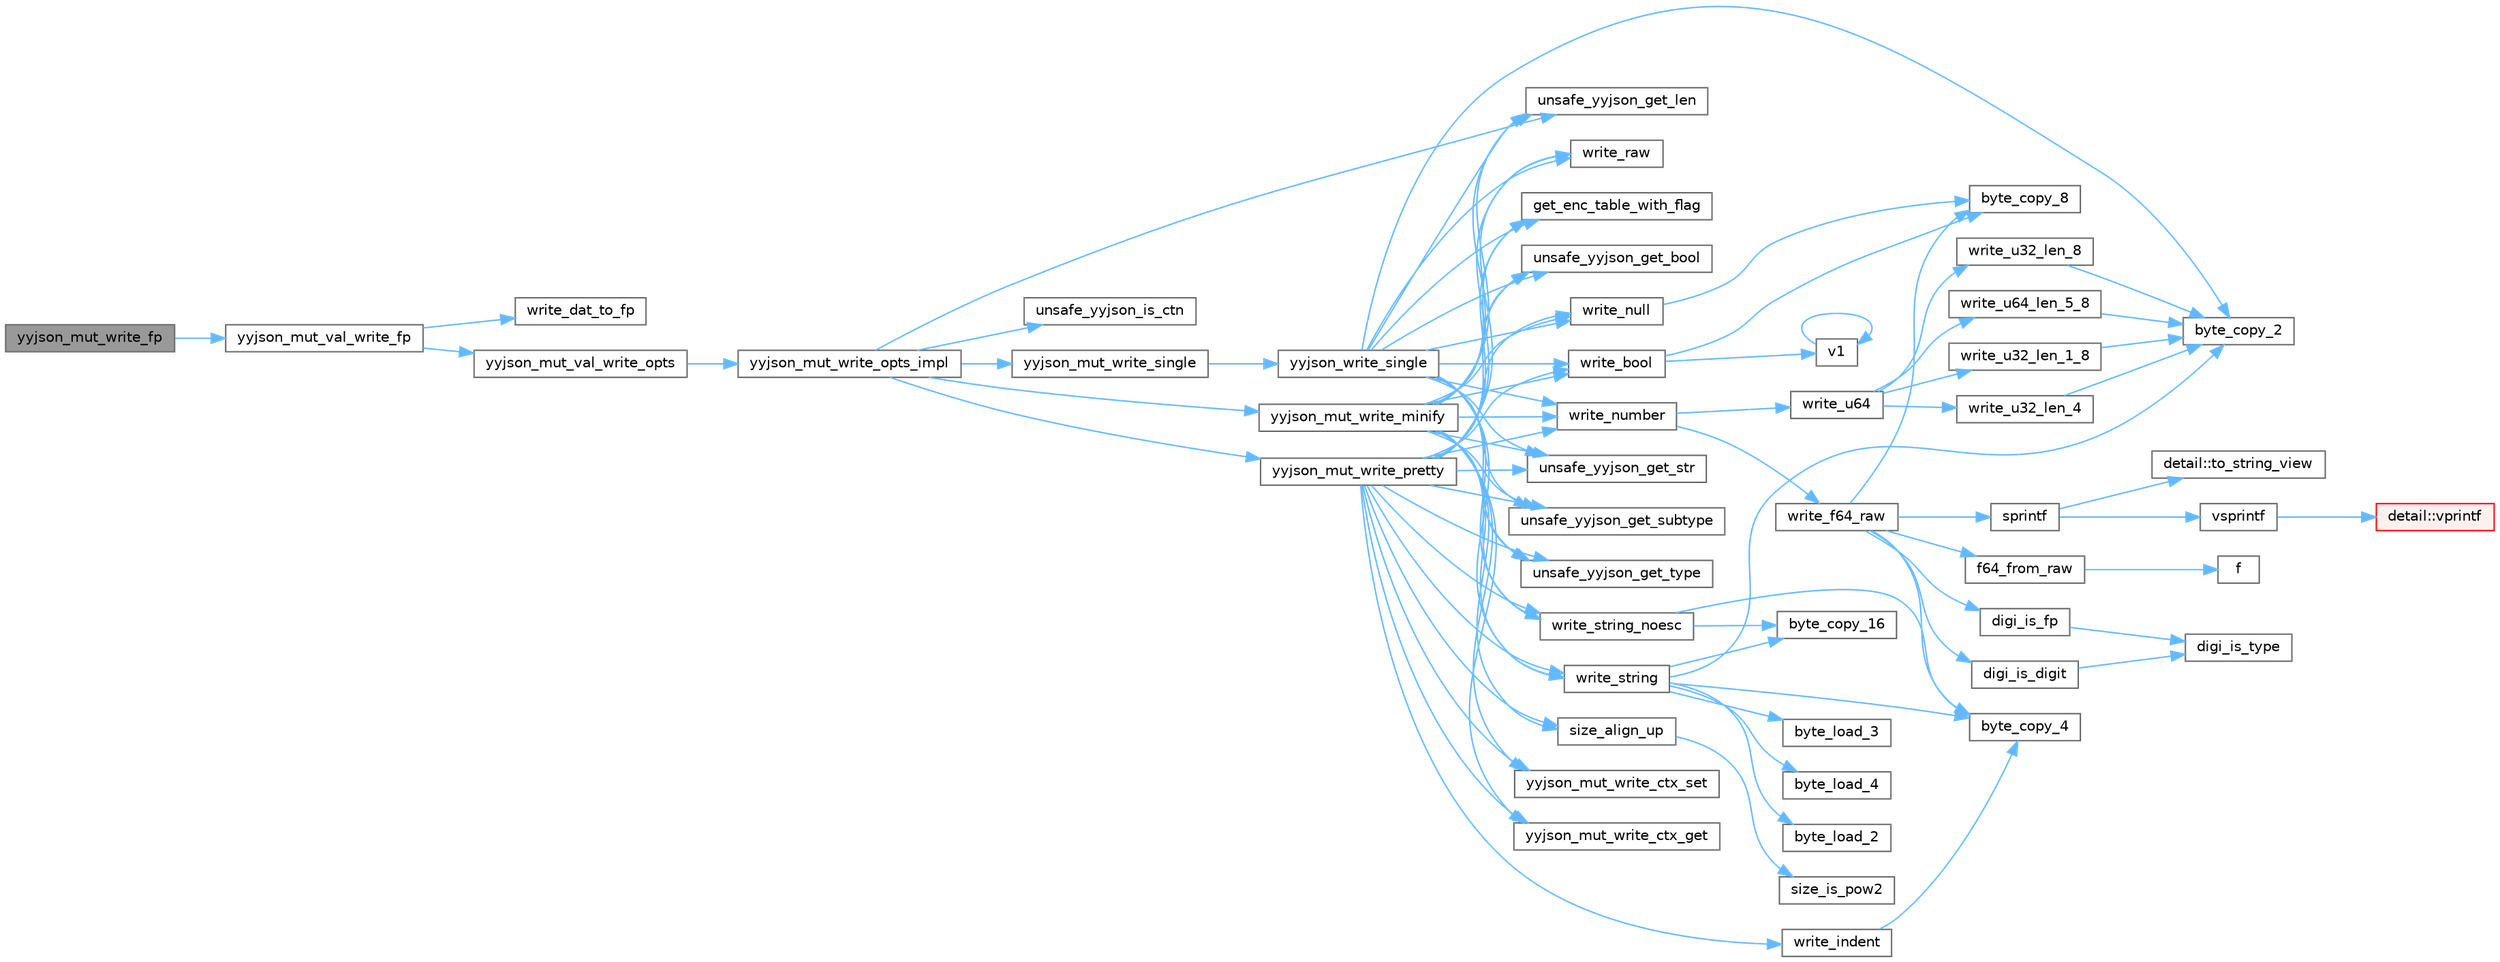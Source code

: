 digraph "yyjson_mut_write_fp"
{
 // LATEX_PDF_SIZE
  bgcolor="transparent";
  edge [fontname=Helvetica,fontsize=10,labelfontname=Helvetica,labelfontsize=10];
  node [fontname=Helvetica,fontsize=10,shape=box,height=0.2,width=0.4];
  rankdir="LR";
  Node1 [id="Node000001",label="yyjson_mut_write_fp",height=0.2,width=0.4,color="gray40", fillcolor="grey60", style="filled", fontcolor="black",tooltip=" "];
  Node1 -> Node2 [id="edge91_Node000001_Node000002",color="steelblue1",style="solid",tooltip=" "];
  Node2 [id="Node000002",label="yyjson_mut_val_write_fp",height=0.2,width=0.4,color="grey40", fillcolor="white", style="filled",URL="$yyjson_8c.html#a82f73dbfe7f54e87583d8d6547999b24",tooltip=" "];
  Node2 -> Node3 [id="edge92_Node000002_Node000003",color="steelblue1",style="solid",tooltip=" "];
  Node3 [id="Node000003",label="write_dat_to_fp",height=0.2,width=0.4,color="grey40", fillcolor="white", style="filled",URL="$yyjson_8c.html#ad690a3fae62493028794a8455204c167",tooltip=" "];
  Node2 -> Node4 [id="edge93_Node000002_Node000004",color="steelblue1",style="solid",tooltip=" "];
  Node4 [id="Node000004",label="yyjson_mut_val_write_opts",height=0.2,width=0.4,color="grey40", fillcolor="white", style="filled",URL="$yyjson_8c.html#aa81190c624ca865e34e8492c4987feef",tooltip=" "];
  Node4 -> Node5 [id="edge94_Node000004_Node000005",color="steelblue1",style="solid",tooltip=" "];
  Node5 [id="Node000005",label="yyjson_mut_write_opts_impl",height=0.2,width=0.4,color="grey40", fillcolor="white", style="filled",URL="$yyjson_8c.html#a9419498fed912dda63693d15ff91c74c",tooltip=" "];
  Node5 -> Node6 [id="edge95_Node000005_Node000006",color="steelblue1",style="solid",tooltip=" "];
  Node6 [id="Node000006",label="unsafe_yyjson_get_len",height=0.2,width=0.4,color="grey40", fillcolor="white", style="filled",URL="$yyjson_8h.html#a445bf8a7f9981e4797bf95db944ddf8f",tooltip=" "];
  Node5 -> Node7 [id="edge96_Node000005_Node000007",color="steelblue1",style="solid",tooltip=" "];
  Node7 [id="Node000007",label="unsafe_yyjson_is_ctn",height=0.2,width=0.4,color="grey40", fillcolor="white", style="filled",URL="$yyjson_8h.html#afe1e8995e63d29297d569c4a848bf5a2",tooltip=" "];
  Node5 -> Node8 [id="edge97_Node000005_Node000008",color="steelblue1",style="solid",tooltip=" "];
  Node8 [id="Node000008",label="yyjson_mut_write_minify",height=0.2,width=0.4,color="grey40", fillcolor="white", style="filled",URL="$yyjson_8c.html#a41b0f7caeaed5e6075fdbad6e37daa44",tooltip=" "];
  Node8 -> Node9 [id="edge98_Node000008_Node000009",color="steelblue1",style="solid",tooltip=" "];
  Node9 [id="Node000009",label="get_enc_table_with_flag",height=0.2,width=0.4,color="grey40", fillcolor="white", style="filled",URL="$yyjson_8c.html#a4b810e39a1c70f479ea48f4b6be239b0",tooltip=" "];
  Node8 -> Node10 [id="edge99_Node000008_Node000010",color="steelblue1",style="solid",tooltip=" "];
  Node10 [id="Node000010",label="size_align_up",height=0.2,width=0.4,color="grey40", fillcolor="white", style="filled",URL="$yyjson_8c.html#aee0ecba3f0e01a145a4bd084c40b53b6",tooltip=" "];
  Node10 -> Node11 [id="edge100_Node000010_Node000011",color="steelblue1",style="solid",tooltip=" "];
  Node11 [id="Node000011",label="size_is_pow2",height=0.2,width=0.4,color="grey40", fillcolor="white", style="filled",URL="$yyjson_8c.html#a9c435a75a5fc566d5382ba2646704a18",tooltip=" "];
  Node8 -> Node12 [id="edge101_Node000008_Node000012",color="steelblue1",style="solid",tooltip=" "];
  Node12 [id="Node000012",label="unsafe_yyjson_get_bool",height=0.2,width=0.4,color="grey40", fillcolor="white", style="filled",URL="$yyjson_8h.html#a3ef8c1e13a7f67eead2d945125769f90",tooltip=" "];
  Node8 -> Node6 [id="edge102_Node000008_Node000006",color="steelblue1",style="solid",tooltip=" "];
  Node8 -> Node13 [id="edge103_Node000008_Node000013",color="steelblue1",style="solid",tooltip=" "];
  Node13 [id="Node000013",label="unsafe_yyjson_get_str",height=0.2,width=0.4,color="grey40", fillcolor="white", style="filled",URL="$yyjson_8h.html#a879b3c14194afd5b60d663640998c020",tooltip=" "];
  Node8 -> Node14 [id="edge104_Node000008_Node000014",color="steelblue1",style="solid",tooltip=" "];
  Node14 [id="Node000014",label="unsafe_yyjson_get_subtype",height=0.2,width=0.4,color="grey40", fillcolor="white", style="filled",URL="$yyjson_8h.html#a735848e46f26bfe3dfb333c7f890205e",tooltip=" "];
  Node8 -> Node15 [id="edge105_Node000008_Node000015",color="steelblue1",style="solid",tooltip=" "];
  Node15 [id="Node000015",label="unsafe_yyjson_get_type",height=0.2,width=0.4,color="grey40", fillcolor="white", style="filled",URL="$yyjson_8h.html#a25aa2b2a33dccb9af7da4576b3cbe6ab",tooltip=" "];
  Node8 -> Node16 [id="edge106_Node000008_Node000016",color="steelblue1",style="solid",tooltip=" "];
  Node16 [id="Node000016",label="write_bool",height=0.2,width=0.4,color="grey40", fillcolor="white", style="filled",URL="$yyjson_8c.html#a8f48aafc5963521f3da75e2448f0d084",tooltip=" "];
  Node16 -> Node17 [id="edge107_Node000016_Node000017",color="steelblue1",style="solid",tooltip=" "];
  Node17 [id="Node000017",label="byte_copy_8",height=0.2,width=0.4,color="grey40", fillcolor="white", style="filled",URL="$yyjson_8c.html#a03dd49c937c12d9a85deaac184d25eb9",tooltip=" "];
  Node16 -> Node18 [id="edge108_Node000016_Node000018",color="steelblue1",style="solid",tooltip=" "];
  Node18 [id="Node000018",label="v1",height=0.2,width=0.4,color="grey40", fillcolor="white", style="filled",URL="$_tutorial___reshape_mat2_vec_8cpp.html#a10bd710692c91bc238f2e1da77730678",tooltip=" "];
  Node18 -> Node18 [id="edge109_Node000018_Node000018",color="steelblue1",style="solid",tooltip=" "];
  Node8 -> Node19 [id="edge110_Node000008_Node000019",color="steelblue1",style="solid",tooltip=" "];
  Node19 [id="Node000019",label="write_null",height=0.2,width=0.4,color="grey40", fillcolor="white", style="filled",URL="$yyjson_8c.html#a9ab2502373a7c2ad7decc10b76c47043",tooltip=" "];
  Node19 -> Node17 [id="edge111_Node000019_Node000017",color="steelblue1",style="solid",tooltip=" "];
  Node8 -> Node20 [id="edge112_Node000008_Node000020",color="steelblue1",style="solid",tooltip=" "];
  Node20 [id="Node000020",label="write_number",height=0.2,width=0.4,color="grey40", fillcolor="white", style="filled",URL="$yyjson_8c.html#a7a6eb98c82d060a1b4b1b25ae9169770",tooltip=" "];
  Node20 -> Node21 [id="edge113_Node000020_Node000021",color="steelblue1",style="solid",tooltip=" "];
  Node21 [id="Node000021",label="write_f64_raw",height=0.2,width=0.4,color="grey40", fillcolor="white", style="filled",URL="$yyjson_8c.html#a429024eddbd3335464adf309aef2db7f",tooltip=" "];
  Node21 -> Node22 [id="edge114_Node000021_Node000022",color="steelblue1",style="solid",tooltip=" "];
  Node22 [id="Node000022",label="byte_copy_4",height=0.2,width=0.4,color="grey40", fillcolor="white", style="filled",URL="$yyjson_8c.html#a98219967baeab34ab615b4ccda0df146",tooltip=" "];
  Node21 -> Node17 [id="edge115_Node000021_Node000017",color="steelblue1",style="solid",tooltip=" "];
  Node21 -> Node23 [id="edge116_Node000021_Node000023",color="steelblue1",style="solid",tooltip=" "];
  Node23 [id="Node000023",label="digi_is_digit",height=0.2,width=0.4,color="grey40", fillcolor="white", style="filled",URL="$yyjson_8c.html#ac16e36c200b16a17041aac1ed37276d7",tooltip=" "];
  Node23 -> Node24 [id="edge117_Node000023_Node000024",color="steelblue1",style="solid",tooltip=" "];
  Node24 [id="Node000024",label="digi_is_type",height=0.2,width=0.4,color="grey40", fillcolor="white", style="filled",URL="$yyjson_8c.html#aae236fd488306e08c5844189ad6d6570",tooltip=" "];
  Node21 -> Node25 [id="edge118_Node000021_Node000025",color="steelblue1",style="solid",tooltip=" "];
  Node25 [id="Node000025",label="digi_is_fp",height=0.2,width=0.4,color="grey40", fillcolor="white", style="filled",URL="$yyjson_8c.html#ac38bca46c8cbb1107ca4188d2eb4fcbe",tooltip=" "];
  Node25 -> Node24 [id="edge119_Node000025_Node000024",color="steelblue1",style="solid",tooltip=" "];
  Node21 -> Node26 [id="edge120_Node000021_Node000026",color="steelblue1",style="solid",tooltip=" "];
  Node26 [id="Node000026",label="f64_from_raw",height=0.2,width=0.4,color="grey40", fillcolor="white", style="filled",URL="$yyjson_8c.html#a7d61d2afe6fefb1935af9086d95ee8a8",tooltip=" "];
  Node26 -> Node27 [id="edge121_Node000026_Node000027",color="steelblue1",style="solid",tooltip=" "];
  Node27 [id="Node000027",label="f",height=0.2,width=0.4,color="grey40", fillcolor="white", style="filled",URL="$cxx11__tensor__map_8cpp.html#a7f507fea02198f6cb81c86640c7b1a4e",tooltip=" "];
  Node21 -> Node28 [id="edge122_Node000021_Node000028",color="steelblue1",style="solid",tooltip=" "];
  Node28 [id="Node000028",label="sprintf",height=0.2,width=0.4,color="grey40", fillcolor="white", style="filled",URL="$printf_8h.html#aa7d2e7e454d3fe606a71504a119dc894",tooltip=" "];
  Node28 -> Node29 [id="edge123_Node000028_Node000029",color="steelblue1",style="solid",tooltip=" "];
  Node29 [id="Node000029",label="detail::to_string_view",height=0.2,width=0.4,color="grey40", fillcolor="white", style="filled",URL="$namespacedetail.html#abeae79fa3e1eded2d8fbd56cc9f0960e",tooltip=" "];
  Node28 -> Node30 [id="edge124_Node000028_Node000030",color="steelblue1",style="solid",tooltip=" "];
  Node30 [id="Node000030",label="vsprintf",height=0.2,width=0.4,color="grey40", fillcolor="white", style="filled",URL="$printf_8h.html#a5e1075a6c1fce5050424f97a2fac648f",tooltip=" "];
  Node30 -> Node31 [id="edge125_Node000030_Node000031",color="steelblue1",style="solid",tooltip=" "];
  Node31 [id="Node000031",label="detail::vprintf",height=0.2,width=0.4,color="red", fillcolor="#FFF0F0", style="filled",URL="$namespacedetail.html#a1c8c2218e4c822aa8f743fb9c573717f",tooltip=" "];
  Node20 -> Node58 [id="edge126_Node000020_Node000058",color="steelblue1",style="solid",tooltip=" "];
  Node58 [id="Node000058",label="write_u64",height=0.2,width=0.4,color="grey40", fillcolor="white", style="filled",URL="$yyjson_8c.html#aa2f06c8a20b378eb29cfe95d0af5c95e",tooltip=" "];
  Node58 -> Node59 [id="edge127_Node000058_Node000059",color="steelblue1",style="solid",tooltip=" "];
  Node59 [id="Node000059",label="write_u32_len_1_8",height=0.2,width=0.4,color="grey40", fillcolor="white", style="filled",URL="$yyjson_8c.html#a5a7d8b8a37067ca47adb0b419814ef9a",tooltip=" "];
  Node59 -> Node60 [id="edge128_Node000059_Node000060",color="steelblue1",style="solid",tooltip=" "];
  Node60 [id="Node000060",label="byte_copy_2",height=0.2,width=0.4,color="grey40", fillcolor="white", style="filled",URL="$yyjson_8c.html#ac6a11726824f52b6413a67488f5a3152",tooltip=" "];
  Node58 -> Node61 [id="edge129_Node000058_Node000061",color="steelblue1",style="solid",tooltip=" "];
  Node61 [id="Node000061",label="write_u32_len_4",height=0.2,width=0.4,color="grey40", fillcolor="white", style="filled",URL="$yyjson_8c.html#ae5ef2b18cbf8ab8c261b23aab6d3bea3",tooltip=" "];
  Node61 -> Node60 [id="edge130_Node000061_Node000060",color="steelblue1",style="solid",tooltip=" "];
  Node58 -> Node62 [id="edge131_Node000058_Node000062",color="steelblue1",style="solid",tooltip=" "];
  Node62 [id="Node000062",label="write_u32_len_8",height=0.2,width=0.4,color="grey40", fillcolor="white", style="filled",URL="$yyjson_8c.html#ab1d9fcbafc860e770ed5aa9fc70577fc",tooltip=" "];
  Node62 -> Node60 [id="edge132_Node000062_Node000060",color="steelblue1",style="solid",tooltip=" "];
  Node58 -> Node63 [id="edge133_Node000058_Node000063",color="steelblue1",style="solid",tooltip=" "];
  Node63 [id="Node000063",label="write_u64_len_5_8",height=0.2,width=0.4,color="grey40", fillcolor="white", style="filled",URL="$yyjson_8c.html#a5b33c978167aa4a5c34d27715c133757",tooltip=" "];
  Node63 -> Node60 [id="edge134_Node000063_Node000060",color="steelblue1",style="solid",tooltip=" "];
  Node8 -> Node64 [id="edge135_Node000008_Node000064",color="steelblue1",style="solid",tooltip=" "];
  Node64 [id="Node000064",label="write_raw",height=0.2,width=0.4,color="grey40", fillcolor="white", style="filled",URL="$yyjson_8c.html#a595a43099038f73ab0af2b4209b1f0fd",tooltip=" "];
  Node8 -> Node65 [id="edge136_Node000008_Node000065",color="steelblue1",style="solid",tooltip=" "];
  Node65 [id="Node000065",label="write_string",height=0.2,width=0.4,color="grey40", fillcolor="white", style="filled",URL="$yyjson_8c.html#a1aadf662e6fc22a6419db27146e38472",tooltip=" "];
  Node65 -> Node66 [id="edge137_Node000065_Node000066",color="steelblue1",style="solid",tooltip=" "];
  Node66 [id="Node000066",label="byte_copy_16",height=0.2,width=0.4,color="grey40", fillcolor="white", style="filled",URL="$yyjson_8c.html#a1720d43cc1ae5984a4e5751dbe7301a0",tooltip=" "];
  Node65 -> Node60 [id="edge138_Node000065_Node000060",color="steelblue1",style="solid",tooltip=" "];
  Node65 -> Node22 [id="edge139_Node000065_Node000022",color="steelblue1",style="solid",tooltip=" "];
  Node65 -> Node67 [id="edge140_Node000065_Node000067",color="steelblue1",style="solid",tooltip=" "];
  Node67 [id="Node000067",label="byte_load_2",height=0.2,width=0.4,color="grey40", fillcolor="white", style="filled",URL="$yyjson_8c.html#abd106e94ebb52b1b9c0e79e2246f24bd",tooltip=" "];
  Node65 -> Node68 [id="edge141_Node000065_Node000068",color="steelblue1",style="solid",tooltip=" "];
  Node68 [id="Node000068",label="byte_load_3",height=0.2,width=0.4,color="grey40", fillcolor="white", style="filled",URL="$yyjson_8c.html#a31005a45113248534b4ae663dc0a85f3",tooltip=" "];
  Node65 -> Node69 [id="edge142_Node000065_Node000069",color="steelblue1",style="solid",tooltip=" "];
  Node69 [id="Node000069",label="byte_load_4",height=0.2,width=0.4,color="grey40", fillcolor="white", style="filled",URL="$yyjson_8c.html#a87c460a03bebacd0dcdad97440488c2b",tooltip=" "];
  Node8 -> Node70 [id="edge143_Node000008_Node000070",color="steelblue1",style="solid",tooltip=" "];
  Node70 [id="Node000070",label="write_string_noesc",height=0.2,width=0.4,color="grey40", fillcolor="white", style="filled",URL="$yyjson_8c.html#ab1d27351bed7d1f6f632f75dcf9846de",tooltip=" "];
  Node70 -> Node66 [id="edge144_Node000070_Node000066",color="steelblue1",style="solid",tooltip=" "];
  Node70 -> Node22 [id="edge145_Node000070_Node000022",color="steelblue1",style="solid",tooltip=" "];
  Node8 -> Node71 [id="edge146_Node000008_Node000071",color="steelblue1",style="solid",tooltip=" "];
  Node71 [id="Node000071",label="yyjson_mut_write_ctx_get",height=0.2,width=0.4,color="grey40", fillcolor="white", style="filled",URL="$yyjson_8c.html#a7330d6789bda008b50a3a964e17629c4",tooltip=" "];
  Node8 -> Node72 [id="edge147_Node000008_Node000072",color="steelblue1",style="solid",tooltip=" "];
  Node72 [id="Node000072",label="yyjson_mut_write_ctx_set",height=0.2,width=0.4,color="grey40", fillcolor="white", style="filled",URL="$yyjson_8c.html#ad170c12cec69275d5f79d760bd3b1a0a",tooltip=" "];
  Node5 -> Node73 [id="edge148_Node000005_Node000073",color="steelblue1",style="solid",tooltip=" "];
  Node73 [id="Node000073",label="yyjson_mut_write_pretty",height=0.2,width=0.4,color="grey40", fillcolor="white", style="filled",URL="$yyjson_8c.html#a5bd41dfbb867b6521e1f7571f3615b0f",tooltip=" "];
  Node73 -> Node9 [id="edge149_Node000073_Node000009",color="steelblue1",style="solid",tooltip=" "];
  Node73 -> Node10 [id="edge150_Node000073_Node000010",color="steelblue1",style="solid",tooltip=" "];
  Node73 -> Node12 [id="edge151_Node000073_Node000012",color="steelblue1",style="solid",tooltip=" "];
  Node73 -> Node6 [id="edge152_Node000073_Node000006",color="steelblue1",style="solid",tooltip=" "];
  Node73 -> Node13 [id="edge153_Node000073_Node000013",color="steelblue1",style="solid",tooltip=" "];
  Node73 -> Node14 [id="edge154_Node000073_Node000014",color="steelblue1",style="solid",tooltip=" "];
  Node73 -> Node15 [id="edge155_Node000073_Node000015",color="steelblue1",style="solid",tooltip=" "];
  Node73 -> Node16 [id="edge156_Node000073_Node000016",color="steelblue1",style="solid",tooltip=" "];
  Node73 -> Node74 [id="edge157_Node000073_Node000074",color="steelblue1",style="solid",tooltip=" "];
  Node74 [id="Node000074",label="write_indent",height=0.2,width=0.4,color="grey40", fillcolor="white", style="filled",URL="$yyjson_8c.html#ac6e21689f9ccf3981672a321d7d02e47",tooltip=" "];
  Node74 -> Node22 [id="edge158_Node000074_Node000022",color="steelblue1",style="solid",tooltip=" "];
  Node73 -> Node19 [id="edge159_Node000073_Node000019",color="steelblue1",style="solid",tooltip=" "];
  Node73 -> Node20 [id="edge160_Node000073_Node000020",color="steelblue1",style="solid",tooltip=" "];
  Node73 -> Node64 [id="edge161_Node000073_Node000064",color="steelblue1",style="solid",tooltip=" "];
  Node73 -> Node65 [id="edge162_Node000073_Node000065",color="steelblue1",style="solid",tooltip=" "];
  Node73 -> Node70 [id="edge163_Node000073_Node000070",color="steelblue1",style="solid",tooltip=" "];
  Node73 -> Node71 [id="edge164_Node000073_Node000071",color="steelblue1",style="solid",tooltip=" "];
  Node73 -> Node72 [id="edge165_Node000073_Node000072",color="steelblue1",style="solid",tooltip=" "];
  Node5 -> Node75 [id="edge166_Node000005_Node000075",color="steelblue1",style="solid",tooltip=" "];
  Node75 [id="Node000075",label="yyjson_mut_write_single",height=0.2,width=0.4,color="grey40", fillcolor="white", style="filled",URL="$yyjson_8c.html#a6453eece4aede41c7d909075ad2980e0",tooltip=" "];
  Node75 -> Node76 [id="edge167_Node000075_Node000076",color="steelblue1",style="solid",tooltip=" "];
  Node76 [id="Node000076",label="yyjson_write_single",height=0.2,width=0.4,color="grey40", fillcolor="white", style="filled",URL="$yyjson_8c.html#a083e9d39ef4daa8ddc5c6474ccf5e468",tooltip=" "];
  Node76 -> Node60 [id="edge168_Node000076_Node000060",color="steelblue1",style="solid",tooltip=" "];
  Node76 -> Node9 [id="edge169_Node000076_Node000009",color="steelblue1",style="solid",tooltip=" "];
  Node76 -> Node12 [id="edge170_Node000076_Node000012",color="steelblue1",style="solid",tooltip=" "];
  Node76 -> Node6 [id="edge171_Node000076_Node000006",color="steelblue1",style="solid",tooltip=" "];
  Node76 -> Node13 [id="edge172_Node000076_Node000013",color="steelblue1",style="solid",tooltip=" "];
  Node76 -> Node14 [id="edge173_Node000076_Node000014",color="steelblue1",style="solid",tooltip=" "];
  Node76 -> Node15 [id="edge174_Node000076_Node000015",color="steelblue1",style="solid",tooltip=" "];
  Node76 -> Node16 [id="edge175_Node000076_Node000016",color="steelblue1",style="solid",tooltip=" "];
  Node76 -> Node19 [id="edge176_Node000076_Node000019",color="steelblue1",style="solid",tooltip=" "];
  Node76 -> Node20 [id="edge177_Node000076_Node000020",color="steelblue1",style="solid",tooltip=" "];
  Node76 -> Node64 [id="edge178_Node000076_Node000064",color="steelblue1",style="solid",tooltip=" "];
  Node76 -> Node65 [id="edge179_Node000076_Node000065",color="steelblue1",style="solid",tooltip=" "];
  Node76 -> Node70 [id="edge180_Node000076_Node000070",color="steelblue1",style="solid",tooltip=" "];
}
